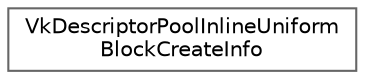 digraph "类继承关系图"
{
 // LATEX_PDF_SIZE
  bgcolor="transparent";
  edge [fontname=Helvetica,fontsize=10,labelfontname=Helvetica,labelfontsize=10];
  node [fontname=Helvetica,fontsize=10,shape=box,height=0.2,width=0.4];
  rankdir="LR";
  Node0 [id="Node000000",label="VkDescriptorPoolInlineUniform\lBlockCreateInfo",height=0.2,width=0.4,color="grey40", fillcolor="white", style="filled",URL="$struct_vk_descriptor_pool_inline_uniform_block_create_info.html",tooltip=" "];
}
